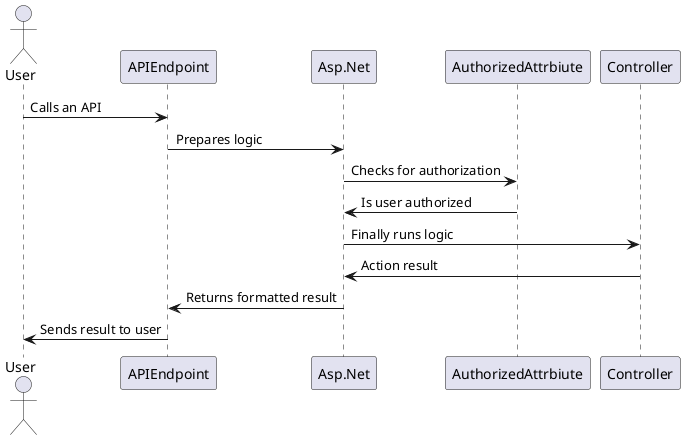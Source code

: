 @startuml AuthorizationSequenceDiagram 
actor User

User -> APIEndpoint : Calls an API
APIEndpoint -> Asp.Net : Prepares logic
Asp.Net -> AuthorizedAttrbiute : Checks for authorization
AuthorizedAttrbiute -> Asp.Net : Is user authorized
Asp.Net -> Controller : Finally runs logic
Controller -> Asp.Net : Action result
Asp.Net -> APIEndpoint : Returns formatted result
APIEndpoint -> User : Sends result to user

@enduml